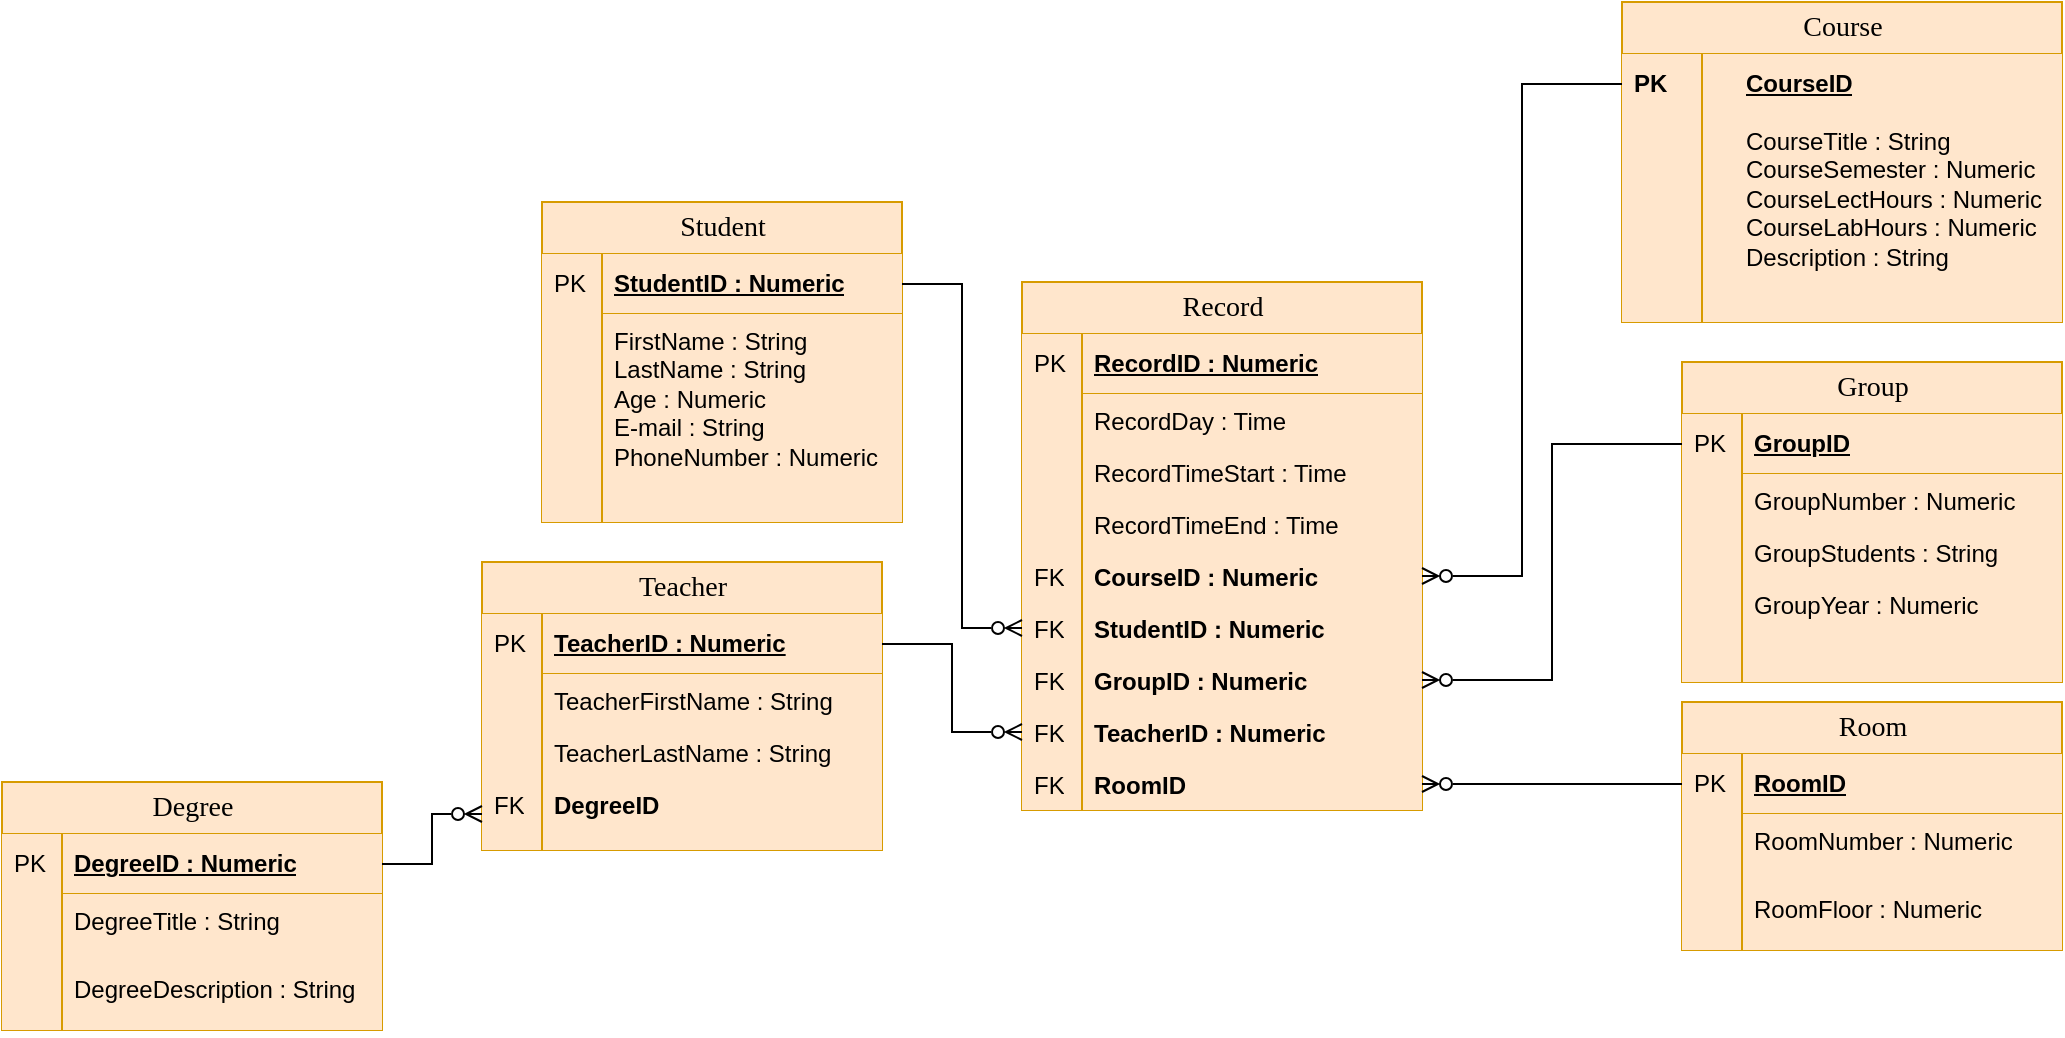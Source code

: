 <mxfile version="24.7.8">
  <diagram name="Page-1" id="e56a1550-8fbb-45ad-956c-1786394a9013">
    <mxGraphModel dx="954" dy="589" grid="1" gridSize="10" guides="1" tooltips="1" connect="1" arrows="1" fold="1" page="1" pageScale="1" pageWidth="1390" pageHeight="980" background="none" math="0" shadow="0">
      <root>
        <mxCell id="0" />
        <mxCell id="1" parent="0" />
        <mxCell id="2e49270ec7c68f3f-1" value="Course" style="swimlane;html=1;fontStyle=0;childLayout=stackLayout;horizontal=1;startSize=26;horizontalStack=0;resizeParent=1;resizeLast=0;collapsible=1;marginBottom=0;swimlaneFillColor=#ffffff;align=center;rounded=0;shadow=0;comic=0;labelBackgroundColor=none;strokeWidth=1;fontFamily=Verdana;fontSize=14;fillColor=#ffe6cc;strokeColor=#d79b00;fontColor=#000000;" parent="1" vertex="1">
          <mxGeometry x="980" y="80" width="220" height="160" as="geometry">
            <mxRectangle x="870" y="180" width="90" height="30" as="alternateBounds" />
          </mxGeometry>
        </mxCell>
        <mxCell id="2e49270ec7c68f3f-2" value="CourseID" style="shape=partialRectangle;top=0;left=0;right=0;bottom=0;html=1;align=left;verticalAlign=middle;spacingLeft=60;spacingRight=4;whiteSpace=wrap;overflow=hidden;rotatable=0;points=[[0,0.5],[1,0.5]];portConstraint=eastwest;dropTarget=0;fontStyle=5;strokeColor=#d79b00;fillColor=#ffe6cc;fontColor=#000000;" parent="2e49270ec7c68f3f-1" vertex="1">
          <mxGeometry y="26" width="220" height="30" as="geometry" />
        </mxCell>
        <mxCell id="2e49270ec7c68f3f-3" value="PK" style="shape=partialRectangle;fontStyle=1;top=0;left=0;bottom=0;html=1;align=left;verticalAlign=middle;spacingLeft=4;spacingRight=4;whiteSpace=wrap;overflow=hidden;rotatable=0;points=[];portConstraint=eastwest;part=1;fillColor=#ffe6cc;strokeColor=#d79b00;fontColor=#000000;" parent="2e49270ec7c68f3f-2" vertex="1" connectable="0">
          <mxGeometry width="40" height="30" as="geometry" />
        </mxCell>
        <mxCell id="2e49270ec7c68f3f-6" value="CourseTitle : String&lt;div&gt;CourseSemester : Numeric&lt;/div&gt;&lt;div&gt;CourseLectHours : Numeric&lt;/div&gt;&lt;div&gt;CourseLabHours : Numeric&lt;/div&gt;&lt;div&gt;Description : String&lt;/div&gt;" style="shape=partialRectangle;top=0;left=0;right=0;bottom=0;html=1;align=left;verticalAlign=top;spacingLeft=60;spacingRight=4;whiteSpace=wrap;overflow=hidden;rotatable=0;points=[[0,0.5],[1,0.5]];portConstraint=eastwest;dropTarget=0;fillColor=#ffe6cc;strokeColor=#d79b00;fontColor=#000000;" parent="2e49270ec7c68f3f-1" vertex="1">
          <mxGeometry y="56" width="220" height="104" as="geometry" />
        </mxCell>
        <mxCell id="2e49270ec7c68f3f-7" value="" style="shape=partialRectangle;top=0;left=0;bottom=0;html=1;align=left;verticalAlign=top;spacingLeft=4;spacingRight=4;whiteSpace=wrap;overflow=hidden;rotatable=0;points=[];portConstraint=eastwest;part=1;fillColor=#ffe6cc;strokeColor=#d79b00;fontColor=#000000;" parent="2e49270ec7c68f3f-6" vertex="1" connectable="0">
          <mxGeometry width="40" height="104" as="geometry" />
        </mxCell>
        <mxCell id="2e49270ec7c68f3f-19" value="Record" style="swimlane;html=1;fontStyle=0;childLayout=stackLayout;horizontal=1;startSize=26;horizontalStack=0;resizeParent=1;resizeLast=0;collapsible=1;marginBottom=0;swimlaneFillColor=#ffffff;align=center;rounded=0;shadow=0;comic=0;labelBackgroundColor=none;strokeWidth=1;fontFamily=Verdana;fontSize=14;fillColor=#ffe6cc;strokeColor=#d79b00;fontColor=#000000;" parent="1" vertex="1">
          <mxGeometry x="680" y="220" width="200" height="264" as="geometry">
            <mxRectangle x="870" y="20" width="90" height="30" as="alternateBounds" />
          </mxGeometry>
        </mxCell>
        <mxCell id="2e49270ec7c68f3f-20" value="RecordID : Numeric" style="shape=partialRectangle;top=0;left=0;right=0;bottom=1;html=1;align=left;verticalAlign=middle;spacingLeft=34;spacingRight=4;whiteSpace=wrap;overflow=hidden;rotatable=0;points=[[0,0.5],[1,0.5]];portConstraint=eastwest;dropTarget=0;fontStyle=5;fillColor=#ffe6cc;strokeColor=#d79b00;fontColor=#000000;" parent="2e49270ec7c68f3f-19" vertex="1">
          <mxGeometry y="26" width="200" height="30" as="geometry" />
        </mxCell>
        <mxCell id="2e49270ec7c68f3f-21" value="PK" style="shape=partialRectangle;top=0;left=0;bottom=0;html=1;align=left;verticalAlign=middle;spacingLeft=4;spacingRight=4;whiteSpace=wrap;overflow=hidden;rotatable=0;points=[];portConstraint=eastwest;part=1;fillColor=#ffe6cc;strokeColor=#d79b00;fontColor=#000000;" parent="2e49270ec7c68f3f-20" vertex="1" connectable="0">
          <mxGeometry width="30" height="30" as="geometry" />
        </mxCell>
        <mxCell id="2e49270ec7c68f3f-22" value="RecordDay : Time" style="shape=partialRectangle;top=0;left=0;right=0;bottom=0;html=1;align=left;verticalAlign=top;spacingLeft=34;spacingRight=4;whiteSpace=wrap;overflow=hidden;rotatable=0;points=[[0,0.5],[1,0.5]];portConstraint=eastwest;dropTarget=0;fillColor=#ffe6cc;strokeColor=#d79b00;fontColor=#000000;" parent="2e49270ec7c68f3f-19" vertex="1">
          <mxGeometry y="56" width="200" height="26" as="geometry" />
        </mxCell>
        <mxCell id="2e49270ec7c68f3f-23" value="" style="shape=partialRectangle;top=0;left=0;bottom=0;html=1;align=left;verticalAlign=top;spacingLeft=4;spacingRight=4;whiteSpace=wrap;overflow=hidden;rotatable=0;points=[];portConstraint=eastwest;part=1;fillColor=#ffe6cc;strokeColor=#d79b00;fontColor=#000000;" parent="2e49270ec7c68f3f-22" vertex="1" connectable="0">
          <mxGeometry width="30" height="26" as="geometry" />
        </mxCell>
        <mxCell id="2e49270ec7c68f3f-24" value="RecordTimeStart : Time&amp;nbsp;" style="shape=partialRectangle;top=0;left=0;right=0;bottom=0;html=1;align=left;verticalAlign=top;spacingLeft=34;spacingRight=4;whiteSpace=wrap;overflow=hidden;rotatable=0;points=[[0,0.5],[1,0.5]];portConstraint=eastwest;dropTarget=0;fillColor=#ffe6cc;strokeColor=#d79b00;fontColor=#000000;" parent="2e49270ec7c68f3f-19" vertex="1">
          <mxGeometry y="82" width="200" height="26" as="geometry" />
        </mxCell>
        <mxCell id="2e49270ec7c68f3f-25" value="" style="shape=partialRectangle;top=0;left=0;bottom=0;html=1;align=left;verticalAlign=top;spacingLeft=4;spacingRight=4;whiteSpace=wrap;overflow=hidden;rotatable=0;points=[];portConstraint=eastwest;part=1;fillColor=#ffe6cc;strokeColor=#d79b00;fontColor=#000000;" parent="2e49270ec7c68f3f-24" vertex="1" connectable="0">
          <mxGeometry width="30" height="26" as="geometry" />
        </mxCell>
        <mxCell id="2e49270ec7c68f3f-26" value="RecordTimeEnd : Time" style="shape=partialRectangle;top=0;left=0;right=0;bottom=0;html=1;align=left;verticalAlign=top;spacingLeft=34;spacingRight=4;whiteSpace=wrap;overflow=hidden;rotatable=0;points=[[0,0.5],[1,0.5]];portConstraint=eastwest;dropTarget=0;fillColor=#ffe6cc;strokeColor=#d79b00;fontColor=#000000;" parent="2e49270ec7c68f3f-19" vertex="1">
          <mxGeometry y="108" width="200" height="26" as="geometry" />
        </mxCell>
        <mxCell id="2e49270ec7c68f3f-27" value="" style="shape=partialRectangle;top=0;left=0;bottom=0;html=1;align=left;verticalAlign=top;spacingLeft=4;spacingRight=4;whiteSpace=wrap;overflow=hidden;rotatable=0;points=[];portConstraint=eastwest;part=1;fillColor=#ffe6cc;strokeColor=#d79b00;fontColor=#000000;" parent="2e49270ec7c68f3f-26" vertex="1" connectable="0">
          <mxGeometry width="30" height="26" as="geometry" />
        </mxCell>
        <mxCell id="2e49270ec7c68f3f-28" value="CourseID : Numeric" style="shape=partialRectangle;top=0;left=0;right=0;bottom=0;html=1;align=left;verticalAlign=top;spacingLeft=34;spacingRight=4;whiteSpace=wrap;overflow=hidden;rotatable=0;points=[[0,0.5],[1,0.5]];portConstraint=eastwest;dropTarget=0;fillColor=#ffe6cc;strokeColor=#d79b00;fontColor=#000000;fontStyle=1" parent="2e49270ec7c68f3f-19" vertex="1">
          <mxGeometry y="134" width="200" height="26" as="geometry" />
        </mxCell>
        <mxCell id="2e49270ec7c68f3f-29" value="FK" style="shape=partialRectangle;top=0;left=0;bottom=0;html=1;align=left;verticalAlign=top;spacingLeft=4;spacingRight=4;whiteSpace=wrap;overflow=hidden;rotatable=0;points=[];portConstraint=eastwest;part=1;fillColor=#ffe6cc;strokeColor=#d79b00;fontColor=#000000;" parent="2e49270ec7c68f3f-28" vertex="1" connectable="0">
          <mxGeometry width="30" height="26" as="geometry" />
        </mxCell>
        <mxCell id="D8varS-PKTfYFj2elunT-26" value="StudentID : Numeric" style="shape=partialRectangle;top=0;left=0;right=0;bottom=0;html=1;align=left;verticalAlign=top;spacingLeft=34;spacingRight=4;whiteSpace=wrap;overflow=hidden;rotatable=0;points=[[0,0.5],[1,0.5]];portConstraint=eastwest;dropTarget=0;fillColor=#ffe6cc;strokeColor=#d79b00;fontColor=#000000;fontStyle=1" parent="2e49270ec7c68f3f-19" vertex="1">
          <mxGeometry y="160" width="200" height="26" as="geometry" />
        </mxCell>
        <mxCell id="D8varS-PKTfYFj2elunT-27" value="FK" style="shape=partialRectangle;top=0;left=0;bottom=0;html=1;align=left;verticalAlign=top;spacingLeft=4;spacingRight=4;whiteSpace=wrap;overflow=hidden;rotatable=0;points=[];portConstraint=eastwest;part=1;fillColor=#ffe6cc;strokeColor=#d79b00;fontColor=#000000;" parent="D8varS-PKTfYFj2elunT-26" vertex="1" connectable="0">
          <mxGeometry width="30" height="26" as="geometry" />
        </mxCell>
        <mxCell id="D8varS-PKTfYFj2elunT-28" value="GroupID : Numeric" style="shape=partialRectangle;top=0;left=0;right=0;bottom=0;html=1;align=left;verticalAlign=top;spacingLeft=34;spacingRight=4;whiteSpace=wrap;overflow=hidden;rotatable=0;points=[[0,0.5],[1,0.5]];portConstraint=eastwest;dropTarget=0;fillColor=#ffe6cc;strokeColor=#d79b00;fontColor=#000000;fontStyle=1" parent="2e49270ec7c68f3f-19" vertex="1">
          <mxGeometry y="186" width="200" height="26" as="geometry" />
        </mxCell>
        <mxCell id="D8varS-PKTfYFj2elunT-29" value="FK" style="shape=partialRectangle;top=0;left=0;bottom=0;html=1;align=left;verticalAlign=top;spacingLeft=4;spacingRight=4;whiteSpace=wrap;overflow=hidden;rotatable=0;points=[];portConstraint=eastwest;part=1;fillColor=#ffe6cc;strokeColor=#d79b00;fontColor=#000000;" parent="D8varS-PKTfYFj2elunT-28" vertex="1" connectable="0">
          <mxGeometry width="30" height="26" as="geometry" />
        </mxCell>
        <mxCell id="D8varS-PKTfYFj2elunT-51" value="TeacherID : Numeric" style="shape=partialRectangle;top=0;left=0;right=0;bottom=0;html=1;align=left;verticalAlign=top;spacingLeft=34;spacingRight=4;whiteSpace=wrap;overflow=hidden;rotatable=0;points=[[0,0.5],[1,0.5]];portConstraint=eastwest;dropTarget=0;fillColor=#ffe6cc;strokeColor=#d79b00;fontColor=#000000;fontStyle=1" parent="2e49270ec7c68f3f-19" vertex="1">
          <mxGeometry y="212" width="200" height="26" as="geometry" />
        </mxCell>
        <mxCell id="D8varS-PKTfYFj2elunT-52" value="FK" style="shape=partialRectangle;top=0;left=0;bottom=0;html=1;align=left;verticalAlign=top;spacingLeft=4;spacingRight=4;whiteSpace=wrap;overflow=hidden;rotatable=0;points=[];portConstraint=eastwest;part=1;fillColor=#ffe6cc;strokeColor=#d79b00;fontColor=#000000;" parent="D8varS-PKTfYFj2elunT-51" vertex="1" connectable="0">
          <mxGeometry width="30" height="26" as="geometry" />
        </mxCell>
        <mxCell id="D8varS-PKTfYFj2elunT-78" value="RoomID" style="shape=partialRectangle;top=0;left=0;right=0;bottom=0;html=1;align=left;verticalAlign=top;spacingLeft=34;spacingRight=4;whiteSpace=wrap;overflow=hidden;rotatable=0;points=[[0,0.5],[1,0.5]];portConstraint=eastwest;dropTarget=0;fillColor=#ffe6cc;strokeColor=#d79b00;fontColor=#000000;fontStyle=1" parent="2e49270ec7c68f3f-19" vertex="1">
          <mxGeometry y="238" width="200" height="26" as="geometry" />
        </mxCell>
        <mxCell id="D8varS-PKTfYFj2elunT-79" value="FK" style="shape=partialRectangle;top=0;left=0;bottom=0;html=1;align=left;verticalAlign=top;spacingLeft=4;spacingRight=4;whiteSpace=wrap;overflow=hidden;rotatable=0;points=[];portConstraint=eastwest;part=1;fillColor=#ffe6cc;strokeColor=#d79b00;fontColor=#000000;" parent="D8varS-PKTfYFj2elunT-78" vertex="1" connectable="0">
          <mxGeometry width="30" height="26" as="geometry" />
        </mxCell>
        <mxCell id="2e49270ec7c68f3f-80" value="Student" style="swimlane;html=1;fontStyle=0;childLayout=stackLayout;horizontal=1;startSize=26;horizontalStack=0;resizeParent=1;resizeLast=0;collapsible=1;marginBottom=0;swimlaneFillColor=#ffffff;align=center;rounded=0;shadow=0;comic=0;labelBackgroundColor=none;strokeWidth=1;fontFamily=Verdana;fontSize=14;fillColor=#ffe6cc;strokeColor=#d79b00;fontColor=#000000;" parent="1" vertex="1">
          <mxGeometry x="440" y="180" width="180" height="160" as="geometry">
            <mxRectangle x="630" y="20" width="100" height="30" as="alternateBounds" />
          </mxGeometry>
        </mxCell>
        <mxCell id="2e49270ec7c68f3f-81" value="StudentID : Numeric" style="shape=partialRectangle;top=0;left=0;right=0;bottom=1;html=1;align=left;verticalAlign=middle;spacingLeft=34;spacingRight=4;whiteSpace=wrap;overflow=hidden;rotatable=0;points=[[0,0.5],[1,0.5]];portConstraint=eastwest;dropTarget=0;fontStyle=5;fillColor=#ffe6cc;strokeColor=#d79b00;fontColor=#000000;" parent="2e49270ec7c68f3f-80" vertex="1">
          <mxGeometry y="26" width="180" height="30" as="geometry" />
        </mxCell>
        <mxCell id="2e49270ec7c68f3f-82" value="PK" style="shape=partialRectangle;top=0;left=0;bottom=0;html=1;align=left;verticalAlign=middle;spacingLeft=4;spacingRight=4;whiteSpace=wrap;overflow=hidden;rotatable=0;points=[];portConstraint=eastwest;part=1;fillColor=#ffe6cc;strokeColor=#d79b00;fontColor=#000000;" parent="2e49270ec7c68f3f-81" vertex="1" connectable="0">
          <mxGeometry width="30" height="30" as="geometry" />
        </mxCell>
        <mxCell id="2e49270ec7c68f3f-83" value="FirstName : String&lt;div&gt;LastName : String&lt;/div&gt;&lt;div&gt;Age : Numeric&lt;/div&gt;&lt;div&gt;E-mail : String&lt;/div&gt;&lt;div&gt;PhoneNumber : Numeric&lt;/div&gt;&lt;div&gt;&lt;br&gt;&lt;/div&gt;" style="shape=partialRectangle;top=0;left=0;right=0;bottom=0;html=1;align=left;verticalAlign=top;spacingLeft=34;spacingRight=4;whiteSpace=wrap;overflow=hidden;rotatable=0;points=[[0,0.5],[1,0.5]];portConstraint=eastwest;dropTarget=0;fillColor=#ffe6cc;strokeColor=#d79b00;fontColor=#000000;" parent="2e49270ec7c68f3f-80" vertex="1">
          <mxGeometry y="56" width="180" height="104" as="geometry" />
        </mxCell>
        <mxCell id="2e49270ec7c68f3f-84" value="" style="shape=partialRectangle;top=0;left=0;bottom=0;html=1;align=left;verticalAlign=top;spacingLeft=4;spacingRight=4;whiteSpace=wrap;overflow=hidden;rotatable=0;points=[];portConstraint=eastwest;part=1;fillColor=#ffe6cc;strokeColor=#d79b00;fontColor=#000000;" parent="2e49270ec7c68f3f-83" vertex="1" connectable="0">
          <mxGeometry width="30" height="104.0" as="geometry" />
        </mxCell>
        <mxCell id="D8varS-PKTfYFj2elunT-8" value="Group" style="swimlane;html=1;fontStyle=0;childLayout=stackLayout;horizontal=1;startSize=26;horizontalStack=0;resizeParent=1;resizeLast=0;collapsible=1;marginBottom=0;swimlaneFillColor=#ffffff;align=center;rounded=0;shadow=0;comic=0;labelBackgroundColor=none;strokeWidth=1;fontFamily=Verdana;fontSize=14;fillColor=#ffe6cc;strokeColor=#d79b00;fontColor=#000000;" parent="1" vertex="1">
          <mxGeometry x="1010" y="260" width="190" height="160" as="geometry">
            <mxRectangle x="870" y="20" width="90" height="30" as="alternateBounds" />
          </mxGeometry>
        </mxCell>
        <mxCell id="D8varS-PKTfYFj2elunT-9" value="GroupID" style="shape=partialRectangle;top=0;left=0;right=0;bottom=1;html=1;align=left;verticalAlign=middle;spacingLeft=34;spacingRight=4;whiteSpace=wrap;overflow=hidden;rotatable=0;points=[[0,0.5],[1,0.5]];portConstraint=eastwest;dropTarget=0;fontStyle=5;fillColor=#ffe6cc;strokeColor=#d79b00;fontColor=#000000;" parent="D8varS-PKTfYFj2elunT-8" vertex="1">
          <mxGeometry y="26" width="190" height="30" as="geometry" />
        </mxCell>
        <mxCell id="D8varS-PKTfYFj2elunT-10" value="PK" style="shape=partialRectangle;top=0;left=0;bottom=0;html=1;align=left;verticalAlign=middle;spacingLeft=4;spacingRight=4;whiteSpace=wrap;overflow=hidden;rotatable=0;points=[];portConstraint=eastwest;part=1;fillColor=#ffe6cc;strokeColor=#d79b00;fontColor=#000000;" parent="D8varS-PKTfYFj2elunT-9" vertex="1" connectable="0">
          <mxGeometry width="30" height="30" as="geometry" />
        </mxCell>
        <mxCell id="D8varS-PKTfYFj2elunT-11" value="GroupNumber : Numeric" style="shape=partialRectangle;top=0;left=0;right=0;bottom=0;html=1;align=left;verticalAlign=top;spacingLeft=34;spacingRight=4;whiteSpace=wrap;overflow=hidden;rotatable=0;points=[[0,0.5],[1,0.5]];portConstraint=eastwest;dropTarget=0;fillColor=#ffe6cc;strokeColor=#d79b00;fontColor=#000000;" parent="D8varS-PKTfYFj2elunT-8" vertex="1">
          <mxGeometry y="56" width="190" height="26" as="geometry" />
        </mxCell>
        <mxCell id="D8varS-PKTfYFj2elunT-12" value="" style="shape=partialRectangle;top=0;left=0;bottom=0;html=1;align=left;verticalAlign=top;spacingLeft=4;spacingRight=4;whiteSpace=wrap;overflow=hidden;rotatable=0;points=[];portConstraint=eastwest;part=1;fillColor=#ffe6cc;strokeColor=#d79b00;fontColor=#000000;" parent="D8varS-PKTfYFj2elunT-11" vertex="1" connectable="0">
          <mxGeometry width="30" height="26" as="geometry" />
        </mxCell>
        <mxCell id="D8varS-PKTfYFj2elunT-13" value="GroupStudents : String" style="shape=partialRectangle;top=0;left=0;right=0;bottom=0;html=1;align=left;verticalAlign=top;spacingLeft=34;spacingRight=4;whiteSpace=wrap;overflow=hidden;rotatable=0;points=[[0,0.5],[1,0.5]];portConstraint=eastwest;dropTarget=0;fillColor=#ffe6cc;strokeColor=#d79b00;fontColor=#000000;" parent="D8varS-PKTfYFj2elunT-8" vertex="1">
          <mxGeometry y="82" width="190" height="26" as="geometry" />
        </mxCell>
        <mxCell id="D8varS-PKTfYFj2elunT-14" value="" style="shape=partialRectangle;top=0;left=0;bottom=0;html=1;align=left;verticalAlign=top;spacingLeft=4;spacingRight=4;whiteSpace=wrap;overflow=hidden;rotatable=0;points=[];portConstraint=eastwest;part=1;fillColor=#ffe6cc;strokeColor=#d79b00;fontColor=#000000;" parent="D8varS-PKTfYFj2elunT-13" vertex="1" connectable="0">
          <mxGeometry width="30" height="26" as="geometry" />
        </mxCell>
        <mxCell id="D8varS-PKTfYFj2elunT-15" value="GroupYear : Numeric" style="shape=partialRectangle;top=0;left=0;right=0;bottom=0;html=1;align=left;verticalAlign=top;spacingLeft=34;spacingRight=4;whiteSpace=wrap;overflow=hidden;rotatable=0;points=[[0,0.5],[1,0.5]];portConstraint=eastwest;dropTarget=0;fillColor=#ffe6cc;strokeColor=#d79b00;fontColor=#000000;" parent="D8varS-PKTfYFj2elunT-8" vertex="1">
          <mxGeometry y="108" width="190" height="26" as="geometry" />
        </mxCell>
        <mxCell id="D8varS-PKTfYFj2elunT-16" value="" style="shape=partialRectangle;top=0;left=0;bottom=0;html=1;align=left;verticalAlign=top;spacingLeft=4;spacingRight=4;whiteSpace=wrap;overflow=hidden;rotatable=0;points=[];portConstraint=eastwest;part=1;fillColor=#ffe6cc;strokeColor=#d79b00;fontColor=#000000;" parent="D8varS-PKTfYFj2elunT-15" vertex="1" connectable="0">
          <mxGeometry width="30" height="26" as="geometry" />
        </mxCell>
        <mxCell id="D8varS-PKTfYFj2elunT-17" value="" style="shape=partialRectangle;top=0;left=0;right=0;bottom=0;html=1;align=left;verticalAlign=top;spacingLeft=34;spacingRight=4;whiteSpace=wrap;overflow=hidden;rotatable=0;points=[[0,0.5],[1,0.5]];portConstraint=eastwest;dropTarget=0;fillColor=#ffe6cc;strokeColor=#d79b00;fontColor=#000000;" parent="D8varS-PKTfYFj2elunT-8" vertex="1">
          <mxGeometry y="134" width="190" height="26" as="geometry" />
        </mxCell>
        <mxCell id="D8varS-PKTfYFj2elunT-18" value="" style="shape=partialRectangle;top=0;left=0;bottom=0;html=1;align=left;verticalAlign=top;spacingLeft=4;spacingRight=4;whiteSpace=wrap;overflow=hidden;rotatable=0;points=[];portConstraint=eastwest;part=1;fillColor=#ffe6cc;strokeColor=#d79b00;fontColor=#000000;" parent="D8varS-PKTfYFj2elunT-17" vertex="1" connectable="0">
          <mxGeometry width="30" height="26.0" as="geometry" />
        </mxCell>
        <mxCell id="D8varS-PKTfYFj2elunT-22" style="edgeStyle=orthogonalEdgeStyle;rounded=0;orthogonalLoop=1;jettySize=auto;html=1;exitX=0;exitY=0.5;exitDx=0;exitDy=0;entryX=1;entryY=0.5;entryDx=0;entryDy=0;startArrow=none;startFill=0;endArrow=ERzeroToMany;endFill=0;" parent="1" source="2e49270ec7c68f3f-2" target="2e49270ec7c68f3f-28" edge="1">
          <mxGeometry relative="1" as="geometry" />
        </mxCell>
        <mxCell id="D8varS-PKTfYFj2elunT-30" style="edgeStyle=orthogonalEdgeStyle;rounded=0;orthogonalLoop=1;jettySize=auto;html=1;exitX=1;exitY=0.5;exitDx=0;exitDy=0;entryX=0;entryY=0.5;entryDx=0;entryDy=0;endArrow=ERzeroToMany;endFill=0;" parent="1" source="2e49270ec7c68f3f-81" target="D8varS-PKTfYFj2elunT-26" edge="1">
          <mxGeometry relative="1" as="geometry" />
        </mxCell>
        <mxCell id="D8varS-PKTfYFj2elunT-36" value="Teacher" style="swimlane;html=1;fontStyle=0;childLayout=stackLayout;horizontal=1;startSize=26;horizontalStack=0;resizeParent=1;resizeLast=0;collapsible=1;marginBottom=0;swimlaneFillColor=#ffffff;align=center;rounded=0;shadow=0;comic=0;labelBackgroundColor=none;strokeWidth=1;fontFamily=Verdana;fontSize=14;fillColor=#ffe6cc;strokeColor=#d79b00;fontColor=#000000;" parent="1" vertex="1">
          <mxGeometry x="410" y="360" width="200" height="144" as="geometry">
            <mxRectangle x="870" y="20" width="90" height="30" as="alternateBounds" />
          </mxGeometry>
        </mxCell>
        <mxCell id="D8varS-PKTfYFj2elunT-37" value="TeacherID : Numeric" style="shape=partialRectangle;top=0;left=0;right=0;bottom=1;html=1;align=left;verticalAlign=middle;spacingLeft=34;spacingRight=4;whiteSpace=wrap;overflow=hidden;rotatable=0;points=[[0,0.5],[1,0.5]];portConstraint=eastwest;dropTarget=0;fontStyle=5;fillColor=#ffe6cc;strokeColor=#d79b00;fontColor=#000000;" parent="D8varS-PKTfYFj2elunT-36" vertex="1">
          <mxGeometry y="26" width="200" height="30" as="geometry" />
        </mxCell>
        <mxCell id="D8varS-PKTfYFj2elunT-38" value="PK" style="shape=partialRectangle;top=0;left=0;bottom=0;html=1;align=left;verticalAlign=middle;spacingLeft=4;spacingRight=4;whiteSpace=wrap;overflow=hidden;rotatable=0;points=[];portConstraint=eastwest;part=1;fillColor=#ffe6cc;strokeColor=#d79b00;fontColor=#000000;" parent="D8varS-PKTfYFj2elunT-37" vertex="1" connectable="0">
          <mxGeometry width="30" height="30" as="geometry" />
        </mxCell>
        <mxCell id="D8varS-PKTfYFj2elunT-39" value="TeacherFirstName : String" style="shape=partialRectangle;top=0;left=0;right=0;bottom=0;html=1;align=left;verticalAlign=top;spacingLeft=34;spacingRight=4;whiteSpace=wrap;overflow=hidden;rotatable=0;points=[[0,0.5],[1,0.5]];portConstraint=eastwest;dropTarget=0;fillColor=#ffe6cc;strokeColor=#d79b00;fontColor=#000000;" parent="D8varS-PKTfYFj2elunT-36" vertex="1">
          <mxGeometry y="56" width="200" height="26" as="geometry" />
        </mxCell>
        <mxCell id="D8varS-PKTfYFj2elunT-40" value="" style="shape=partialRectangle;top=0;left=0;bottom=0;html=1;align=left;verticalAlign=top;spacingLeft=4;spacingRight=4;whiteSpace=wrap;overflow=hidden;rotatable=0;points=[];portConstraint=eastwest;part=1;fillColor=#ffe6cc;strokeColor=#d79b00;fontColor=#000000;" parent="D8varS-PKTfYFj2elunT-39" vertex="1" connectable="0">
          <mxGeometry width="30" height="26" as="geometry" />
        </mxCell>
        <mxCell id="D8varS-PKTfYFj2elunT-41" value="TeacherLastName : String" style="shape=partialRectangle;top=0;left=0;right=0;bottom=0;html=1;align=left;verticalAlign=top;spacingLeft=34;spacingRight=4;whiteSpace=wrap;overflow=hidden;rotatable=0;points=[[0,0.5],[1,0.5]];portConstraint=eastwest;dropTarget=0;fillColor=#ffe6cc;strokeColor=#d79b00;fontColor=#000000;" parent="D8varS-PKTfYFj2elunT-36" vertex="1">
          <mxGeometry y="82" width="200" height="26" as="geometry" />
        </mxCell>
        <mxCell id="D8varS-PKTfYFj2elunT-42" value="" style="shape=partialRectangle;top=0;left=0;bottom=0;html=1;align=left;verticalAlign=top;spacingLeft=4;spacingRight=4;whiteSpace=wrap;overflow=hidden;rotatable=0;points=[];portConstraint=eastwest;part=1;fillColor=#ffe6cc;strokeColor=#d79b00;fontColor=#000000;" parent="D8varS-PKTfYFj2elunT-41" vertex="1" connectable="0">
          <mxGeometry width="30" height="26" as="geometry" />
        </mxCell>
        <mxCell id="D8varS-PKTfYFj2elunT-45" value="DegreeID" style="shape=partialRectangle;top=0;left=0;right=0;bottom=0;html=1;align=left;verticalAlign=top;spacingLeft=34;spacingRight=4;whiteSpace=wrap;overflow=hidden;rotatable=0;points=[[0,0.5],[1,0.5]];portConstraint=eastwest;dropTarget=0;fillColor=#ffe6cc;strokeColor=#d79b00;fontColor=#000000;fontStyle=1" parent="D8varS-PKTfYFj2elunT-36" vertex="1">
          <mxGeometry y="108" width="200" height="36" as="geometry" />
        </mxCell>
        <mxCell id="D8varS-PKTfYFj2elunT-46" value="FK" style="shape=partialRectangle;top=0;left=0;bottom=0;html=1;align=left;verticalAlign=top;spacingLeft=4;spacingRight=4;whiteSpace=wrap;overflow=hidden;rotatable=0;points=[];portConstraint=eastwest;part=1;fillColor=#ffe6cc;strokeColor=#d79b00;fontColor=#000000;" parent="D8varS-PKTfYFj2elunT-45" vertex="1" connectable="0">
          <mxGeometry width="30" height="36.0" as="geometry" />
        </mxCell>
        <mxCell id="D8varS-PKTfYFj2elunT-53" style="edgeStyle=orthogonalEdgeStyle;rounded=0;orthogonalLoop=1;jettySize=auto;html=1;exitX=1;exitY=0.5;exitDx=0;exitDy=0;entryX=0;entryY=0.5;entryDx=0;entryDy=0;endArrow=ERzeroToMany;endFill=0;" parent="1" source="D8varS-PKTfYFj2elunT-37" target="D8varS-PKTfYFj2elunT-51" edge="1">
          <mxGeometry relative="1" as="geometry" />
        </mxCell>
        <mxCell id="D8varS-PKTfYFj2elunT-55" value="Degree" style="swimlane;html=1;fontStyle=0;childLayout=stackLayout;horizontal=1;startSize=26;horizontalStack=0;resizeParent=1;resizeLast=0;collapsible=1;marginBottom=0;swimlaneFillColor=#ffffff;align=center;rounded=0;shadow=0;comic=0;labelBackgroundColor=none;strokeWidth=1;fontFamily=Verdana;fontSize=14;fillColor=#ffe6cc;strokeColor=#d79b00;fontColor=#000000;" parent="1" vertex="1">
          <mxGeometry x="170" y="470" width="190" height="124" as="geometry">
            <mxRectangle x="870" y="20" width="90" height="30" as="alternateBounds" />
          </mxGeometry>
        </mxCell>
        <mxCell id="D8varS-PKTfYFj2elunT-56" value="DegreeID : Numeric" style="shape=partialRectangle;top=0;left=0;right=0;bottom=1;html=1;align=left;verticalAlign=middle;spacingLeft=34;spacingRight=4;whiteSpace=wrap;overflow=hidden;rotatable=0;points=[[0,0.5],[1,0.5]];portConstraint=eastwest;dropTarget=0;fontStyle=5;fillColor=#ffe6cc;strokeColor=#d79b00;fontColor=#000000;" parent="D8varS-PKTfYFj2elunT-55" vertex="1">
          <mxGeometry y="26" width="190" height="30" as="geometry" />
        </mxCell>
        <mxCell id="D8varS-PKTfYFj2elunT-57" value="PK" style="shape=partialRectangle;top=0;left=0;bottom=0;html=1;align=left;verticalAlign=middle;spacingLeft=4;spacingRight=4;whiteSpace=wrap;overflow=hidden;rotatable=0;points=[];portConstraint=eastwest;part=1;fillColor=#ffe6cc;strokeColor=#d79b00;fontColor=#000000;" parent="D8varS-PKTfYFj2elunT-56" vertex="1" connectable="0">
          <mxGeometry width="30" height="30" as="geometry" />
        </mxCell>
        <mxCell id="D8varS-PKTfYFj2elunT-58" value="DegreeTitle : String" style="shape=partialRectangle;top=0;left=0;right=0;bottom=0;html=1;align=left;verticalAlign=top;spacingLeft=34;spacingRight=4;whiteSpace=wrap;overflow=hidden;rotatable=0;points=[[0,0.5],[1,0.5]];portConstraint=eastwest;dropTarget=0;fillColor=#ffe6cc;strokeColor=#d79b00;fontColor=#000000;" parent="D8varS-PKTfYFj2elunT-55" vertex="1">
          <mxGeometry y="56" width="190" height="34" as="geometry" />
        </mxCell>
        <mxCell id="D8varS-PKTfYFj2elunT-59" value="" style="shape=partialRectangle;top=0;left=0;bottom=0;html=1;align=left;verticalAlign=top;spacingLeft=4;spacingRight=4;whiteSpace=wrap;overflow=hidden;rotatable=0;points=[];portConstraint=eastwest;part=1;fillColor=#ffe6cc;strokeColor=#d79b00;fontColor=#000000;" parent="D8varS-PKTfYFj2elunT-58" vertex="1" connectable="0">
          <mxGeometry width="30" height="34" as="geometry" />
        </mxCell>
        <mxCell id="D8varS-PKTfYFj2elunT-66" value="DegreeDescription : String" style="shape=partialRectangle;top=0;left=0;right=0;bottom=0;html=1;align=left;verticalAlign=top;spacingLeft=34;spacingRight=4;whiteSpace=wrap;overflow=hidden;rotatable=0;points=[[0,0.5],[1,0.5]];portConstraint=eastwest;dropTarget=0;fillColor=#ffe6cc;strokeColor=#d79b00;fontColor=#000000;" parent="D8varS-PKTfYFj2elunT-55" vertex="1">
          <mxGeometry y="90" width="190" height="34" as="geometry" />
        </mxCell>
        <mxCell id="D8varS-PKTfYFj2elunT-67" value="" style="shape=partialRectangle;top=0;left=0;bottom=0;html=1;align=left;verticalAlign=top;spacingLeft=4;spacingRight=4;whiteSpace=wrap;overflow=hidden;rotatable=0;points=[];portConstraint=eastwest;part=1;fillColor=#ffe6cc;strokeColor=#d79b00;fontColor=#000000;" parent="D8varS-PKTfYFj2elunT-66" vertex="1" connectable="0">
          <mxGeometry width="30" height="34" as="geometry" />
        </mxCell>
        <mxCell id="D8varS-PKTfYFj2elunT-68" style="edgeStyle=orthogonalEdgeStyle;rounded=0;orthogonalLoop=1;jettySize=auto;html=1;exitX=1;exitY=0.5;exitDx=0;exitDy=0;endArrow=ERzeroToMany;endFill=0;" parent="1" source="D8varS-PKTfYFj2elunT-56" target="D8varS-PKTfYFj2elunT-45" edge="1">
          <mxGeometry relative="1" as="geometry" />
        </mxCell>
        <mxCell id="D8varS-PKTfYFj2elunT-69" value="Room" style="swimlane;html=1;fontStyle=0;childLayout=stackLayout;horizontal=1;startSize=26;horizontalStack=0;resizeParent=1;resizeLast=0;collapsible=1;marginBottom=0;swimlaneFillColor=#ffffff;align=center;rounded=0;shadow=0;comic=0;labelBackgroundColor=none;strokeWidth=1;fontFamily=Verdana;fontSize=14;fillColor=#ffe6cc;strokeColor=#d79b00;fontColor=#000000;" parent="1" vertex="1">
          <mxGeometry x="1010" y="430" width="190" height="124" as="geometry">
            <mxRectangle x="870" y="20" width="90" height="30" as="alternateBounds" />
          </mxGeometry>
        </mxCell>
        <mxCell id="D8varS-PKTfYFj2elunT-70" value="RoomID" style="shape=partialRectangle;top=0;left=0;right=0;bottom=1;html=1;align=left;verticalAlign=middle;spacingLeft=34;spacingRight=4;whiteSpace=wrap;overflow=hidden;rotatable=0;points=[[0,0.5],[1,0.5]];portConstraint=eastwest;dropTarget=0;fontStyle=5;fillColor=#ffe6cc;strokeColor=#d79b00;fontColor=#000000;" parent="D8varS-PKTfYFj2elunT-69" vertex="1">
          <mxGeometry y="26" width="190" height="30" as="geometry" />
        </mxCell>
        <mxCell id="D8varS-PKTfYFj2elunT-71" value="PK" style="shape=partialRectangle;top=0;left=0;bottom=0;html=1;align=left;verticalAlign=middle;spacingLeft=4;spacingRight=4;whiteSpace=wrap;overflow=hidden;rotatable=0;points=[];portConstraint=eastwest;part=1;fillColor=#ffe6cc;strokeColor=#d79b00;fontColor=#000000;" parent="D8varS-PKTfYFj2elunT-70" vertex="1" connectable="0">
          <mxGeometry width="30" height="30" as="geometry" />
        </mxCell>
        <mxCell id="D8varS-PKTfYFj2elunT-72" value="RoomNumber : Numeric" style="shape=partialRectangle;top=0;left=0;right=0;bottom=0;html=1;align=left;verticalAlign=top;spacingLeft=34;spacingRight=4;whiteSpace=wrap;overflow=hidden;rotatable=0;points=[[0,0.5],[1,0.5]];portConstraint=eastwest;dropTarget=0;fillColor=#ffe6cc;strokeColor=#d79b00;fontColor=#000000;" parent="D8varS-PKTfYFj2elunT-69" vertex="1">
          <mxGeometry y="56" width="190" height="34" as="geometry" />
        </mxCell>
        <mxCell id="D8varS-PKTfYFj2elunT-73" value="" style="shape=partialRectangle;top=0;left=0;bottom=0;html=1;align=left;verticalAlign=top;spacingLeft=4;spacingRight=4;whiteSpace=wrap;overflow=hidden;rotatable=0;points=[];portConstraint=eastwest;part=1;fillColor=#ffe6cc;strokeColor=#d79b00;fontColor=#000000;" parent="D8varS-PKTfYFj2elunT-72" vertex="1" connectable="0">
          <mxGeometry width="30" height="34" as="geometry" />
        </mxCell>
        <mxCell id="D8varS-PKTfYFj2elunT-74" value="RoomFloor : Numeric" style="shape=partialRectangle;top=0;left=0;right=0;bottom=0;html=1;align=left;verticalAlign=top;spacingLeft=34;spacingRight=4;whiteSpace=wrap;overflow=hidden;rotatable=0;points=[[0,0.5],[1,0.5]];portConstraint=eastwest;dropTarget=0;fillColor=#ffe6cc;strokeColor=#d79b00;fontColor=#000000;" parent="D8varS-PKTfYFj2elunT-69" vertex="1">
          <mxGeometry y="90" width="190" height="34" as="geometry" />
        </mxCell>
        <mxCell id="D8varS-PKTfYFj2elunT-75" value="" style="shape=partialRectangle;top=0;left=0;bottom=0;html=1;align=left;verticalAlign=top;spacingLeft=4;spacingRight=4;whiteSpace=wrap;overflow=hidden;rotatable=0;points=[];portConstraint=eastwest;part=1;fillColor=#ffe6cc;strokeColor=#d79b00;fontColor=#000000;" parent="D8varS-PKTfYFj2elunT-74" vertex="1" connectable="0">
          <mxGeometry width="30" height="34" as="geometry" />
        </mxCell>
        <mxCell id="D8varS-PKTfYFj2elunT-80" style="edgeStyle=orthogonalEdgeStyle;rounded=0;orthogonalLoop=1;jettySize=auto;html=1;exitX=1;exitY=0.5;exitDx=0;exitDy=0;entryX=0;entryY=0.5;entryDx=0;entryDy=0;endArrow=none;endFill=0;startArrow=ERzeroToMany;startFill=0;" parent="1" source="D8varS-PKTfYFj2elunT-28" target="D8varS-PKTfYFj2elunT-9" edge="1">
          <mxGeometry relative="1" as="geometry" />
        </mxCell>
        <mxCell id="D8varS-PKTfYFj2elunT-81" style="edgeStyle=orthogonalEdgeStyle;rounded=0;orthogonalLoop=1;jettySize=auto;html=1;exitX=1;exitY=0.5;exitDx=0;exitDy=0;entryX=0;entryY=0.5;entryDx=0;entryDy=0;endArrow=none;endFill=0;startArrow=ERzeroToMany;startFill=0;" parent="1" source="D8varS-PKTfYFj2elunT-78" target="D8varS-PKTfYFj2elunT-70" edge="1">
          <mxGeometry relative="1" as="geometry" />
        </mxCell>
      </root>
    </mxGraphModel>
  </diagram>
</mxfile>

